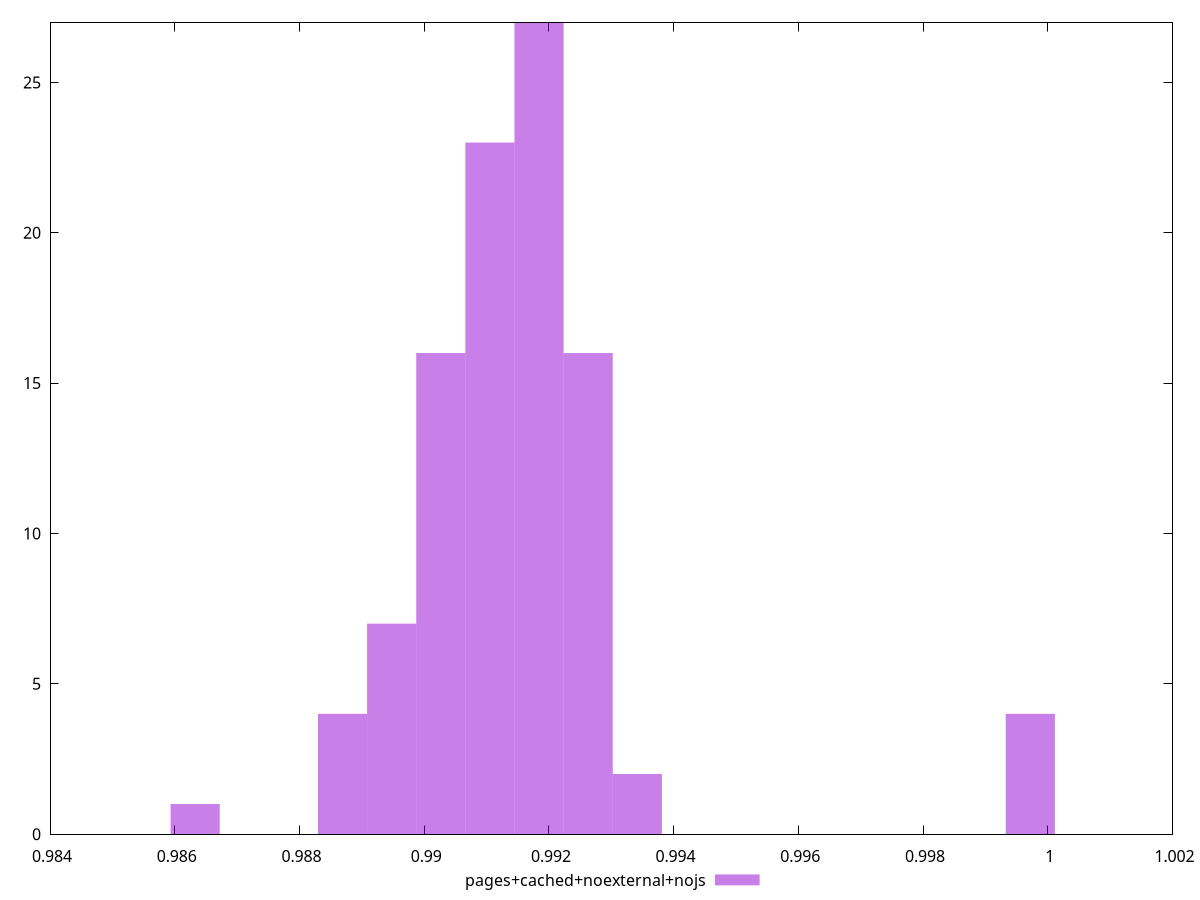 $_pagesCachedNoexternalNojs <<EOF
0.9902667211297191 16
0.988691117754811 4
0.9918423245046272 27
0.9910545228171731 23
0.9926301261920812 16
0.9894789194422651 7
0.9997203413791674 4
0.9934179278795352 2
0.9863277126924489 1
EOF
set key outside below
set terminal pngcairo
set output "report_00004_2020-11-02T20-21-41.718Z/render-blocking-resources/pages+cached+noexternal+nojs//hist.png"
set yrange [0:27]
set boxwidth 0.0007878016874540327
set style fill transparent solid 0.5 noborder
plot $_pagesCachedNoexternalNojs title "pages+cached+noexternal+nojs" with boxes ,